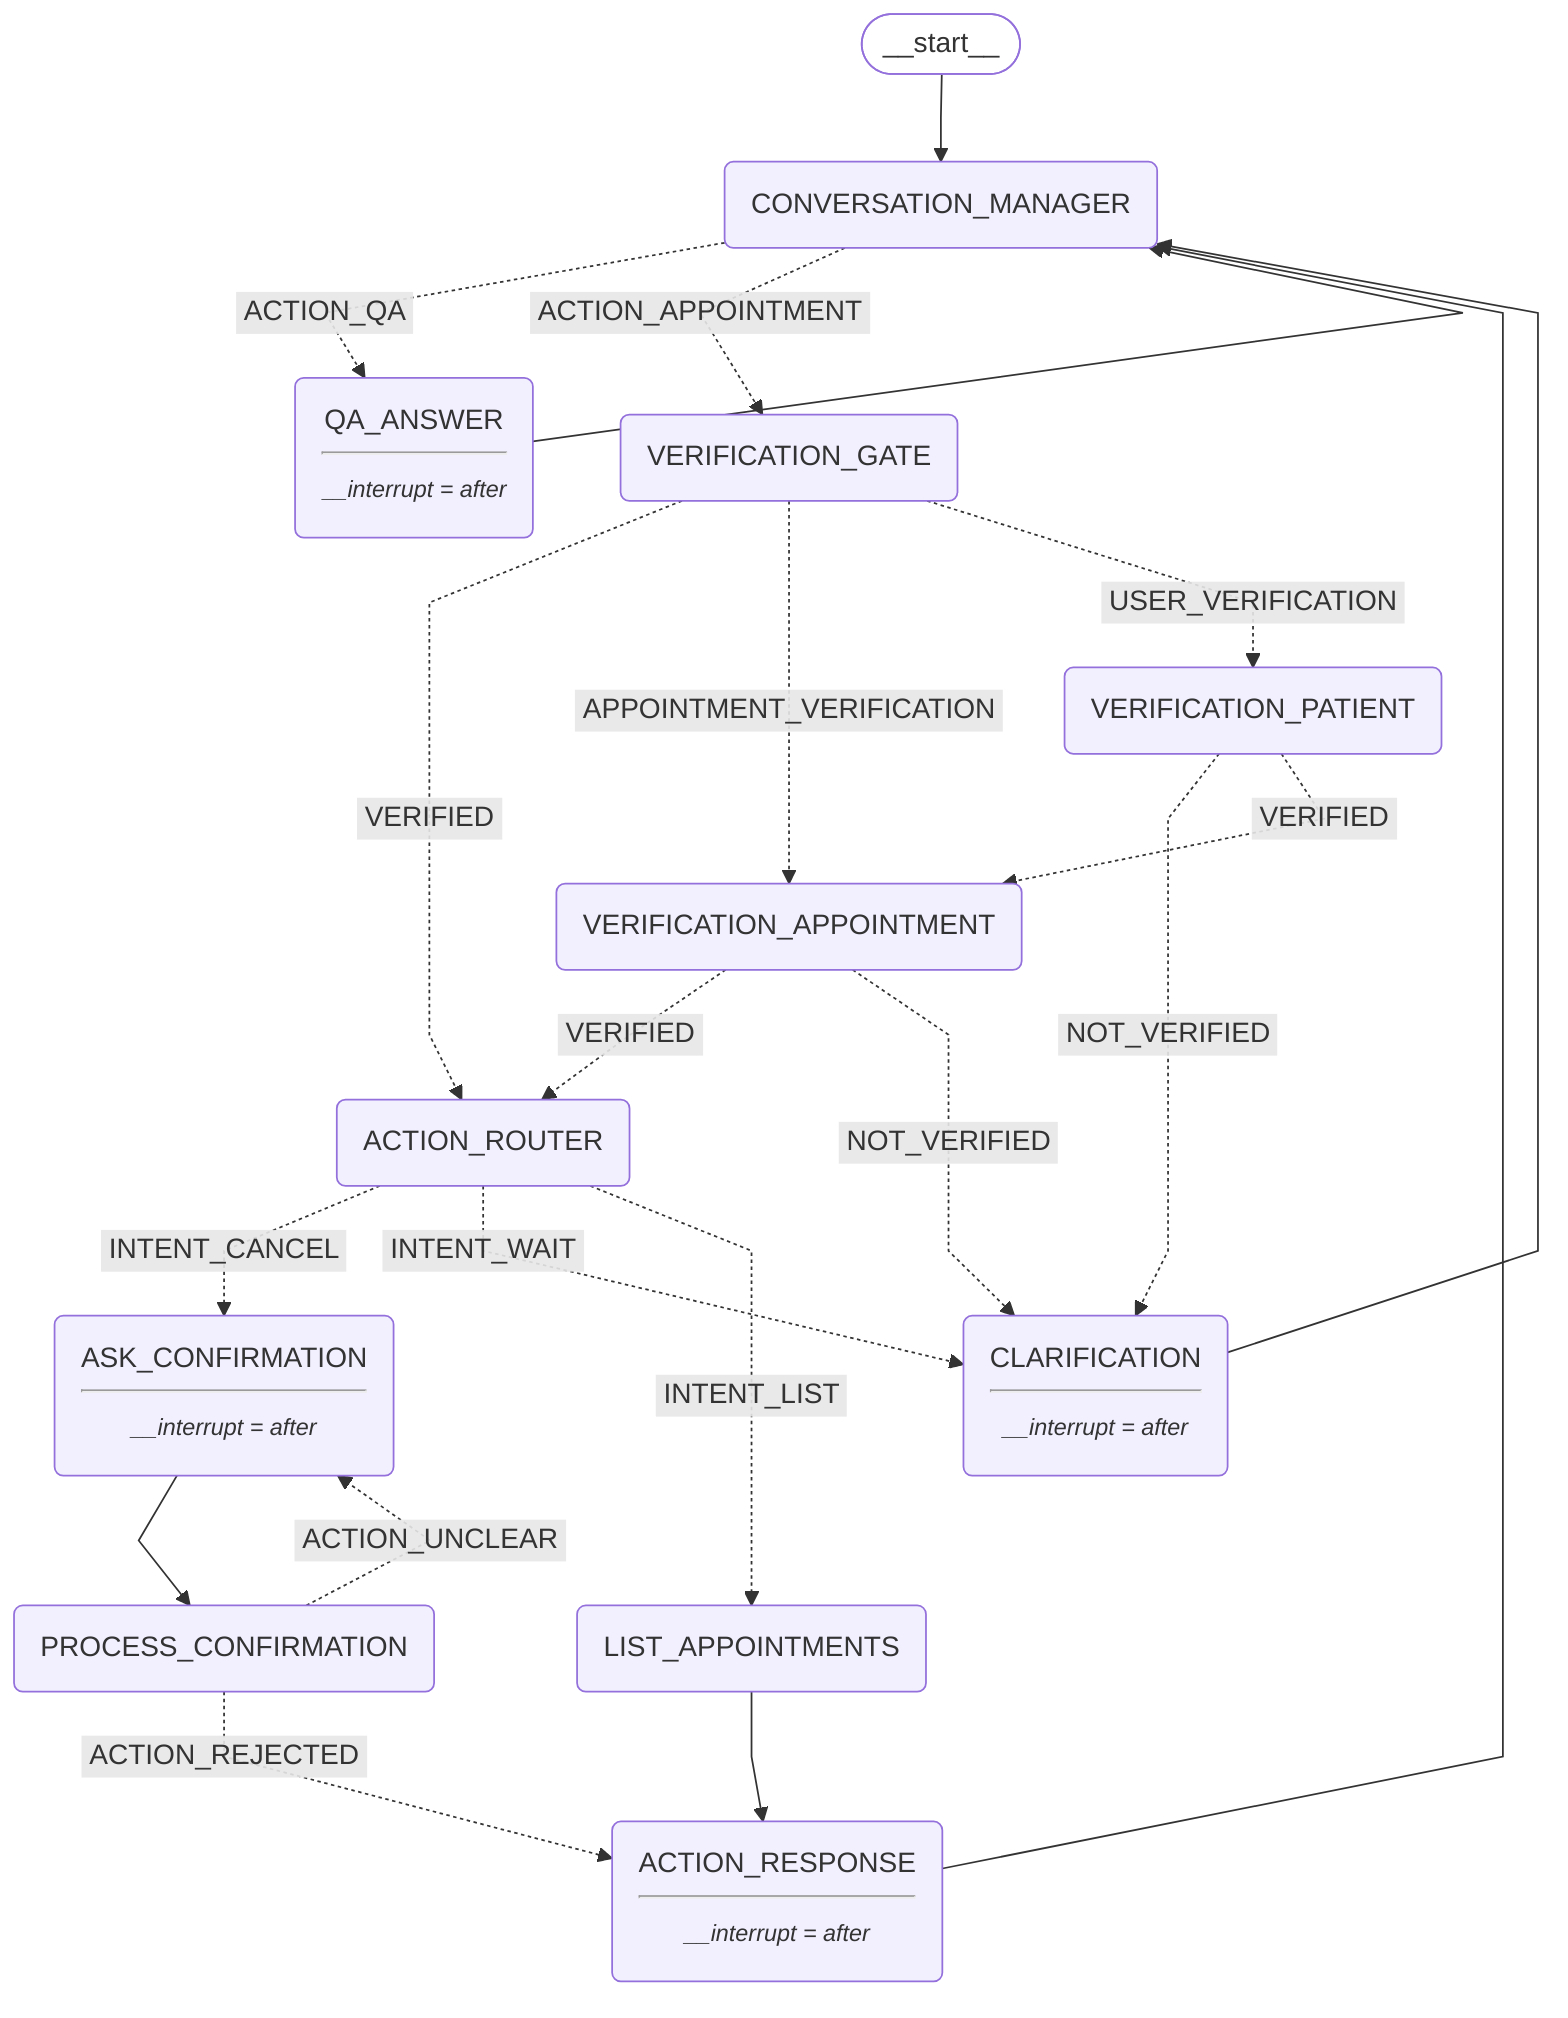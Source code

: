---
config:
  flowchart:
    curve: linear
---
graph TD;
	__start__([<p>__start__</p>]):::first
	CONVERSATION_MANAGER(CONVERSATION_MANAGER)
	QA_ANSWER(QA_ANSWER<hr/><small><em>__interrupt = after</em></small>)
	VERIFICATION_GATE(VERIFICATION_GATE)
	VERIFICATION_PATIENT(VERIFICATION_PATIENT)
	VERIFICATION_APPOINTMENT(VERIFICATION_APPOINTMENT)
	CLARIFICATION(CLARIFICATION<hr/><small><em>__interrupt = after</em></small>)
	ACTION_ROUTER(ACTION_ROUTER)
	LIST_APPOINTMENTS(LIST_APPOINTMENTS)
	ASK_CONFIRMATION(ASK_CONFIRMATION<hr/><small><em>__interrupt = after</em></small>)
	PROCESS_CONFIRMATION(PROCESS_CONFIRMATION)
	ACTION_RESPONSE(ACTION_RESPONSE<hr/><small><em>__interrupt = after</em></small>)
	ACTION_RESPONSE --> CONVERSATION_MANAGER;
	ACTION_ROUTER -. &nbsp;INTENT_CANCEL&nbsp; .-> ASK_CONFIRMATION;
	ACTION_ROUTER -. &nbsp;INTENT_WAIT&nbsp; .-> CLARIFICATION;
	ACTION_ROUTER -. &nbsp;INTENT_LIST&nbsp; .-> LIST_APPOINTMENTS;
	ASK_CONFIRMATION --> PROCESS_CONFIRMATION;
	CLARIFICATION --> CONVERSATION_MANAGER;
	CONVERSATION_MANAGER -. &nbsp;ACTION_QA&nbsp; .-> QA_ANSWER;
	CONVERSATION_MANAGER -. &nbsp;ACTION_APPOINTMENT&nbsp; .-> VERIFICATION_GATE;
	LIST_APPOINTMENTS --> ACTION_RESPONSE;
	PROCESS_CONFIRMATION -. &nbsp;ACTION_REJECTED&nbsp; .-> ACTION_RESPONSE;
	PROCESS_CONFIRMATION -. &nbsp;ACTION_UNCLEAR&nbsp; .-> ASK_CONFIRMATION;
	QA_ANSWER --> CONVERSATION_MANAGER;
	VERIFICATION_APPOINTMENT -. &nbsp;VERIFIED&nbsp; .-> ACTION_ROUTER;
	VERIFICATION_APPOINTMENT -. &nbsp;NOT_VERIFIED&nbsp; .-> CLARIFICATION;
	VERIFICATION_GATE -. &nbsp;VERIFIED&nbsp; .-> ACTION_ROUTER;
	VERIFICATION_GATE -. &nbsp;APPOINTMENT_VERIFICATION&nbsp; .-> VERIFICATION_APPOINTMENT;
	VERIFICATION_GATE -. &nbsp;USER_VERIFICATION&nbsp; .-> VERIFICATION_PATIENT;
	VERIFICATION_PATIENT -. &nbsp;NOT_VERIFIED&nbsp; .-> CLARIFICATION;
	VERIFICATION_PATIENT -. &nbsp;VERIFIED&nbsp; .-> VERIFICATION_APPOINTMENT;
	__start__ --> CONVERSATION_MANAGER;
	classDef default fill:#f2f0ff,line-height:1.2
	classDef first fill-opacity:0
	classDef last fill:#bfb6fc